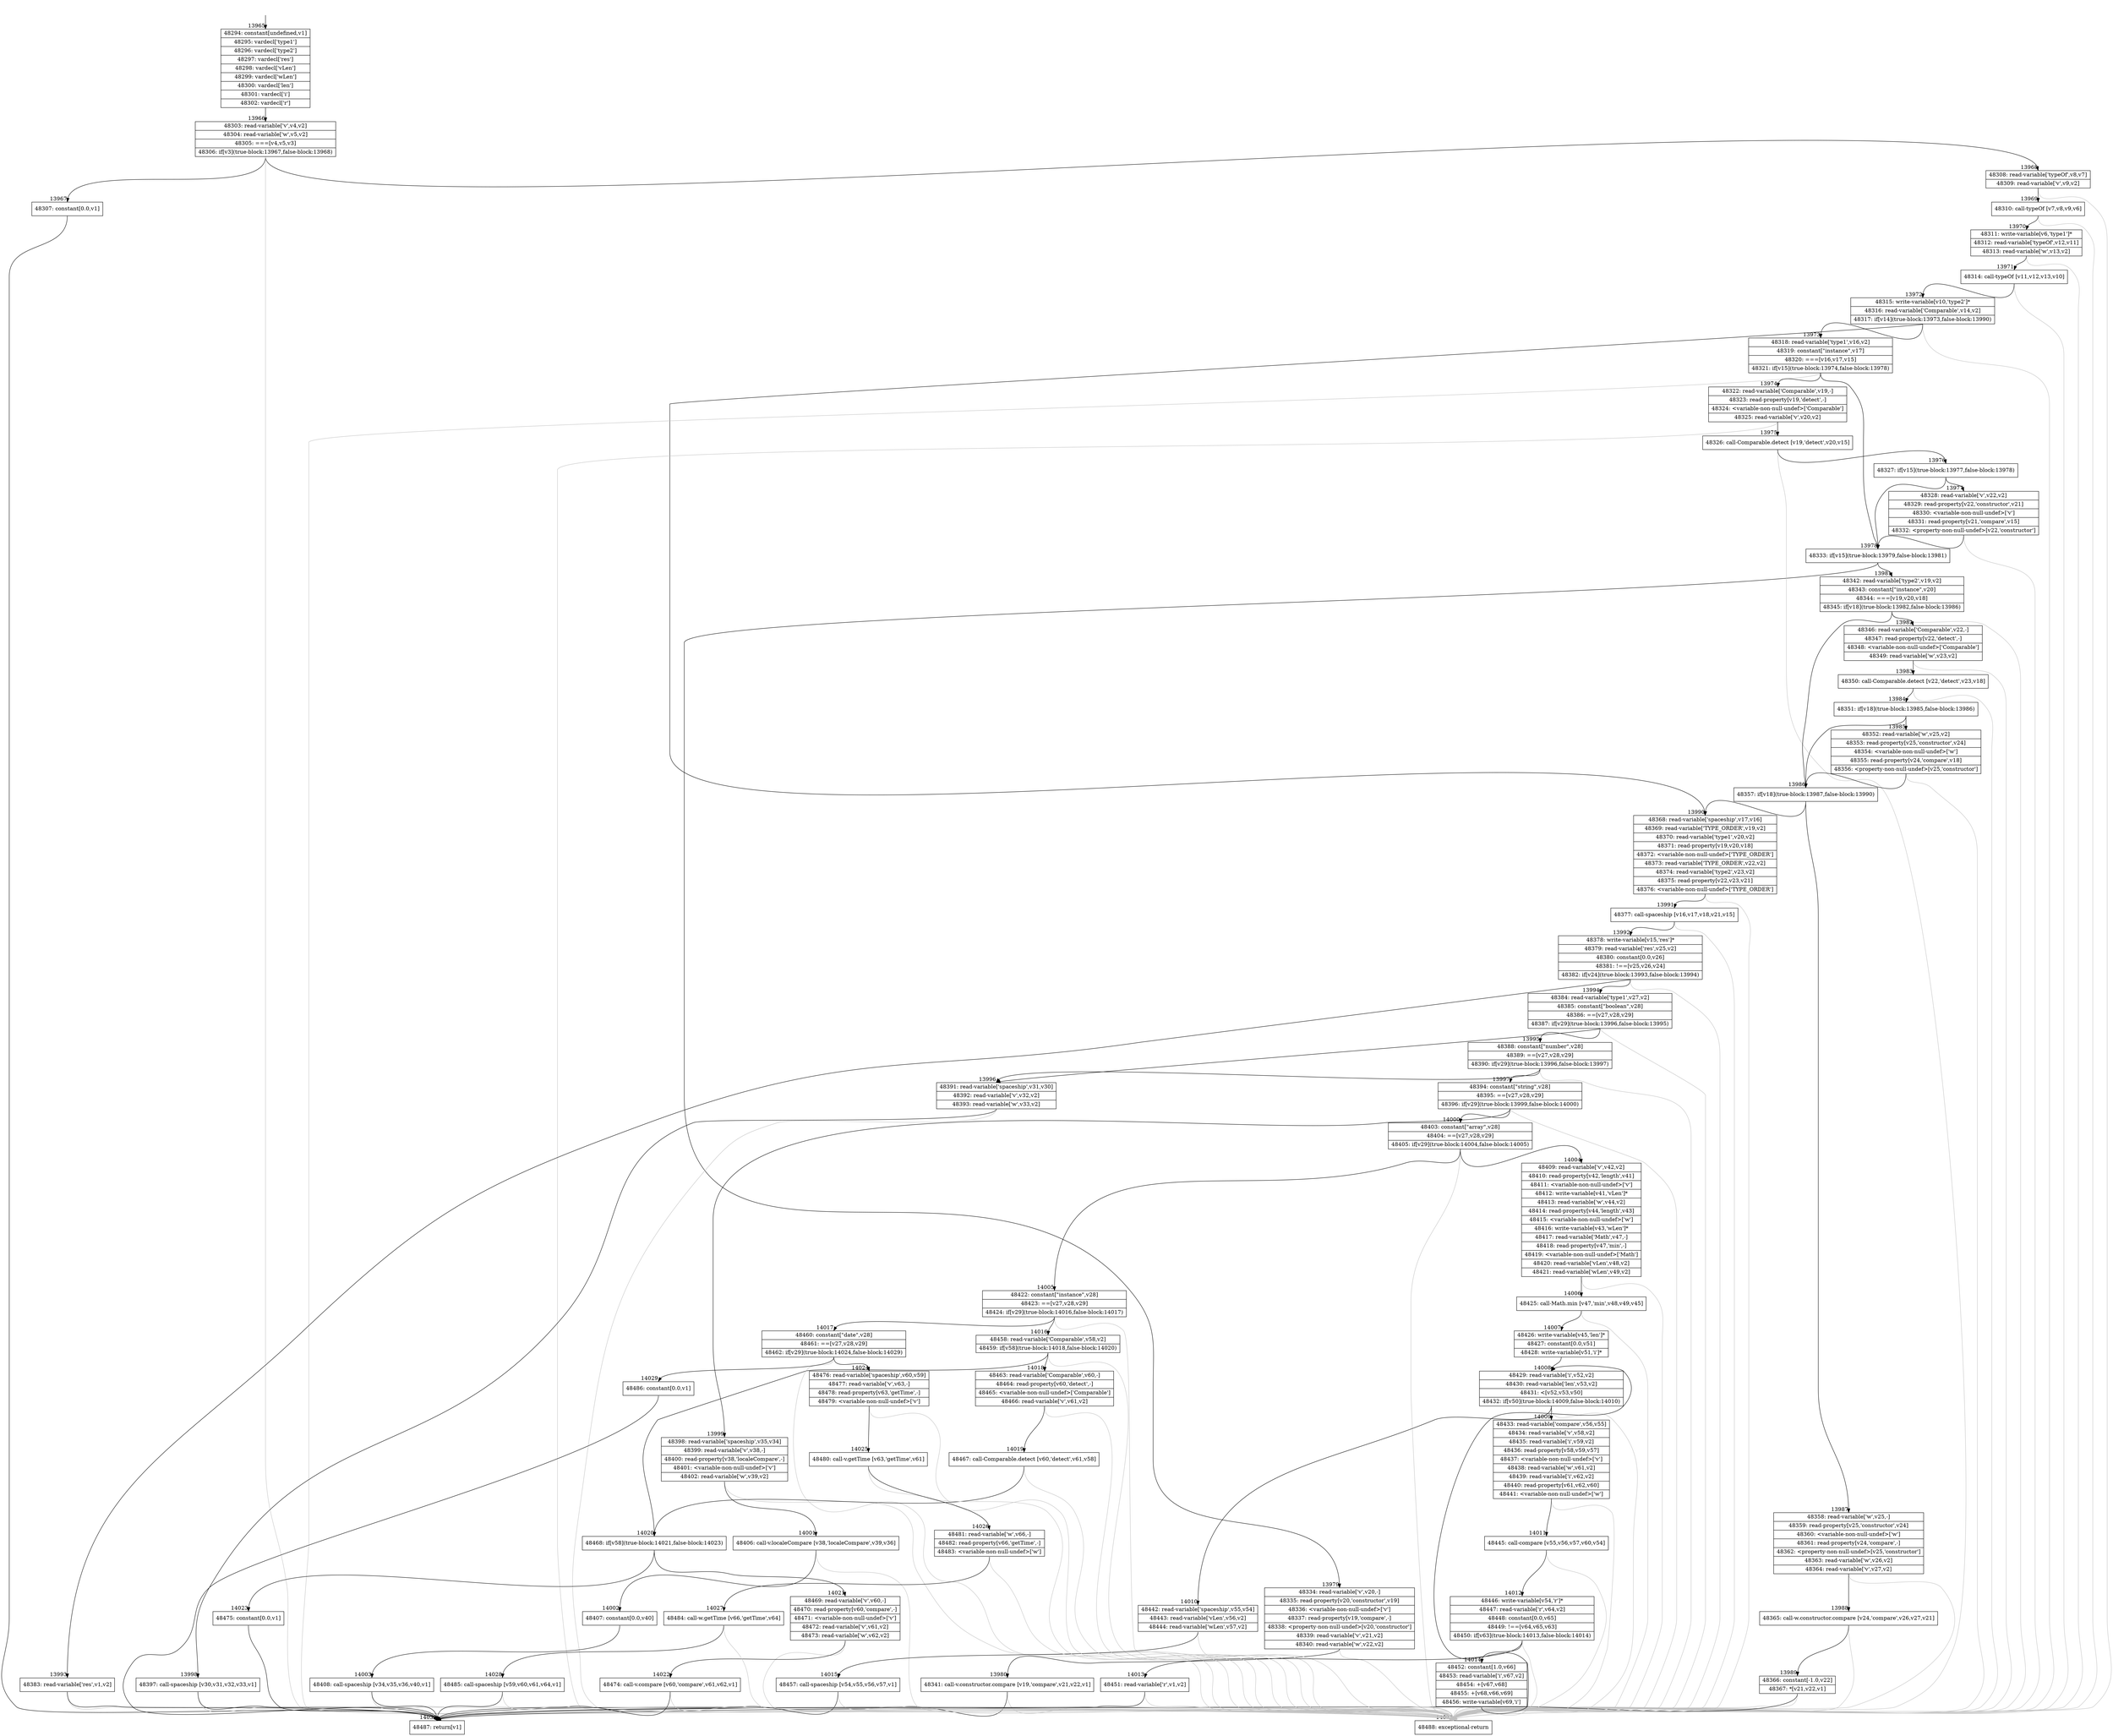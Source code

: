 digraph {
rankdir="TD"
BB_entry1156[shape=none,label=""];
BB_entry1156 -> BB13965 [tailport=s, headport=n, headlabel="    13965"]
BB13965 [shape=record label="{48294: constant[undefined,v1]|48295: vardecl['type1']|48296: vardecl['type2']|48297: vardecl['res']|48298: vardecl['vLen']|48299: vardecl['wLen']|48300: vardecl['len']|48301: vardecl['i']|48302: vardecl['r']}" ] 
BB13965 -> BB13966 [tailport=s, headport=n, headlabel="      13966"]
BB13966 [shape=record label="{48303: read-variable['v',v4,v2]|48304: read-variable['w',v5,v2]|48305: ===[v4,v5,v3]|48306: if[v3](true-block:13967,false-block:13968)}" ] 
BB13966 -> BB13967 [tailport=s, headport=n, headlabel="      13967"]
BB13966 -> BB13968 [tailport=s, headport=n, headlabel="      13968"]
BB13966 -> BB14031 [tailport=s, headport=n, color=gray, headlabel="      14031"]
BB13967 [shape=record label="{48307: constant[0.0,v1]}" ] 
BB13967 -> BB14030 [tailport=s, headport=n, headlabel="      14030"]
BB13968 [shape=record label="{48308: read-variable['typeOf',v8,v7]|48309: read-variable['v',v9,v2]}" ] 
BB13968 -> BB13969 [tailport=s, headport=n, headlabel="      13969"]
BB13968 -> BB14031 [tailport=s, headport=n, color=gray]
BB13969 [shape=record label="{48310: call-typeOf [v7,v8,v9,v6]}" ] 
BB13969 -> BB13970 [tailport=s, headport=n, headlabel="      13970"]
BB13969 -> BB14031 [tailport=s, headport=n, color=gray]
BB13970 [shape=record label="{48311: write-variable[v6,'type1']*|48312: read-variable['typeOf',v12,v11]|48313: read-variable['w',v13,v2]}" ] 
BB13970 -> BB13971 [tailport=s, headport=n, headlabel="      13971"]
BB13970 -> BB14031 [tailport=s, headport=n, color=gray]
BB13971 [shape=record label="{48314: call-typeOf [v11,v12,v13,v10]}" ] 
BB13971 -> BB13972 [tailport=s, headport=n, headlabel="      13972"]
BB13971 -> BB14031 [tailport=s, headport=n, color=gray]
BB13972 [shape=record label="{48315: write-variable[v10,'type2']*|48316: read-variable['Comparable',v14,v2]|48317: if[v14](true-block:13973,false-block:13990)}" ] 
BB13972 -> BB13973 [tailport=s, headport=n, headlabel="      13973"]
BB13972 -> BB13990 [tailport=s, headport=n, headlabel="      13990"]
BB13972 -> BB14031 [tailport=s, headport=n, color=gray]
BB13973 [shape=record label="{48318: read-variable['type1',v16,v2]|48319: constant[\"instance\",v17]|48320: ===[v16,v17,v15]|48321: if[v15](true-block:13974,false-block:13978)}" ] 
BB13973 -> BB13978 [tailport=s, headport=n, headlabel="      13978"]
BB13973 -> BB13974 [tailport=s, headport=n, headlabel="      13974"]
BB13973 -> BB14031 [tailport=s, headport=n, color=gray]
BB13974 [shape=record label="{48322: read-variable['Comparable',v19,-]|48323: read-property[v19,'detect',-]|48324: \<variable-non-null-undef\>['Comparable']|48325: read-variable['v',v20,v2]}" ] 
BB13974 -> BB13975 [tailport=s, headport=n, headlabel="      13975"]
BB13974 -> BB14031 [tailport=s, headport=n, color=gray]
BB13975 [shape=record label="{48326: call-Comparable.detect [v19,'detect',v20,v15]}" ] 
BB13975 -> BB13976 [tailport=s, headport=n, headlabel="      13976"]
BB13975 -> BB14031 [tailport=s, headport=n, color=gray]
BB13976 [shape=record label="{48327: if[v15](true-block:13977,false-block:13978)}" ] 
BB13976 -> BB13978 [tailport=s, headport=n]
BB13976 -> BB13977 [tailport=s, headport=n, headlabel="      13977"]
BB13977 [shape=record label="{48328: read-variable['v',v22,v2]|48329: read-property[v22,'constructor',v21]|48330: \<variable-non-null-undef\>['v']|48331: read-property[v21,'compare',v15]|48332: \<property-non-null-undef\>[v22,'constructor']}" ] 
BB13977 -> BB13978 [tailport=s, headport=n]
BB13977 -> BB14031 [tailport=s, headport=n, color=gray]
BB13978 [shape=record label="{48333: if[v15](true-block:13979,false-block:13981)}" ] 
BB13978 -> BB13979 [tailport=s, headport=n, headlabel="      13979"]
BB13978 -> BB13981 [tailport=s, headport=n, headlabel="      13981"]
BB13979 [shape=record label="{48334: read-variable['v',v20,-]|48335: read-property[v20,'constructor',v19]|48336: \<variable-non-null-undef\>['v']|48337: read-property[v19,'compare',-]|48338: \<property-non-null-undef\>[v20,'constructor']|48339: read-variable['v',v21,v2]|48340: read-variable['w',v22,v2]}" ] 
BB13979 -> BB13980 [tailport=s, headport=n, headlabel="      13980"]
BB13979 -> BB14031 [tailport=s, headport=n, color=gray]
BB13980 [shape=record label="{48341: call-v.constructor.compare [v19,'compare',v21,v22,v1]}" ] 
BB13980 -> BB14030 [tailport=s, headport=n]
BB13980 -> BB14031 [tailport=s, headport=n, color=gray]
BB13981 [shape=record label="{48342: read-variable['type2',v19,v2]|48343: constant[\"instance\",v20]|48344: ===[v19,v20,v18]|48345: if[v18](true-block:13982,false-block:13986)}" ] 
BB13981 -> BB13986 [tailport=s, headport=n, headlabel="      13986"]
BB13981 -> BB13982 [tailport=s, headport=n, headlabel="      13982"]
BB13981 -> BB14031 [tailport=s, headport=n, color=gray]
BB13982 [shape=record label="{48346: read-variable['Comparable',v22,-]|48347: read-property[v22,'detect',-]|48348: \<variable-non-null-undef\>['Comparable']|48349: read-variable['w',v23,v2]}" ] 
BB13982 -> BB13983 [tailport=s, headport=n, headlabel="      13983"]
BB13982 -> BB14031 [tailport=s, headport=n, color=gray]
BB13983 [shape=record label="{48350: call-Comparable.detect [v22,'detect',v23,v18]}" ] 
BB13983 -> BB13984 [tailport=s, headport=n, headlabel="      13984"]
BB13983 -> BB14031 [tailport=s, headport=n, color=gray]
BB13984 [shape=record label="{48351: if[v18](true-block:13985,false-block:13986)}" ] 
BB13984 -> BB13986 [tailport=s, headport=n]
BB13984 -> BB13985 [tailport=s, headport=n, headlabel="      13985"]
BB13985 [shape=record label="{48352: read-variable['w',v25,v2]|48353: read-property[v25,'constructor',v24]|48354: \<variable-non-null-undef\>['w']|48355: read-property[v24,'compare',v18]|48356: \<property-non-null-undef\>[v25,'constructor']}" ] 
BB13985 -> BB13986 [tailport=s, headport=n]
BB13985 -> BB14031 [tailport=s, headport=n, color=gray]
BB13986 [shape=record label="{48357: if[v18](true-block:13987,false-block:13990)}" ] 
BB13986 -> BB13987 [tailport=s, headport=n, headlabel="      13987"]
BB13986 -> BB13990 [tailport=s, headport=n]
BB13987 [shape=record label="{48358: read-variable['w',v25,-]|48359: read-property[v25,'constructor',v24]|48360: \<variable-non-null-undef\>['w']|48361: read-property[v24,'compare',-]|48362: \<property-non-null-undef\>[v25,'constructor']|48363: read-variable['w',v26,v2]|48364: read-variable['v',v27,v2]}" ] 
BB13987 -> BB13988 [tailport=s, headport=n, headlabel="      13988"]
BB13987 -> BB14031 [tailport=s, headport=n, color=gray]
BB13988 [shape=record label="{48365: call-w.constructor.compare [v24,'compare',v26,v27,v21]}" ] 
BB13988 -> BB13989 [tailport=s, headport=n, headlabel="      13989"]
BB13988 -> BB14031 [tailport=s, headport=n, color=gray]
BB13989 [shape=record label="{48366: constant[-1.0,v22]|48367: *[v21,v22,v1]}" ] 
BB13989 -> BB14030 [tailport=s, headport=n]
BB13989 -> BB14031 [tailport=s, headport=n, color=gray]
BB13990 [shape=record label="{48368: read-variable['spaceship',v17,v16]|48369: read-variable['TYPE_ORDER',v19,v2]|48370: read-variable['type1',v20,v2]|48371: read-property[v19,v20,v18]|48372: \<variable-non-null-undef\>['TYPE_ORDER']|48373: read-variable['TYPE_ORDER',v22,v2]|48374: read-variable['type2',v23,v2]|48375: read-property[v22,v23,v21]|48376: \<variable-non-null-undef\>['TYPE_ORDER']}" ] 
BB13990 -> BB13991 [tailport=s, headport=n, headlabel="      13991"]
BB13990 -> BB14031 [tailport=s, headport=n, color=gray]
BB13991 [shape=record label="{48377: call-spaceship [v16,v17,v18,v21,v15]}" ] 
BB13991 -> BB13992 [tailport=s, headport=n, headlabel="      13992"]
BB13991 -> BB14031 [tailport=s, headport=n, color=gray]
BB13992 [shape=record label="{48378: write-variable[v15,'res']*|48379: read-variable['res',v25,v2]|48380: constant[0.0,v26]|48381: !==[v25,v26,v24]|48382: if[v24](true-block:13993,false-block:13994)}" ] 
BB13992 -> BB13993 [tailport=s, headport=n, headlabel="      13993"]
BB13992 -> BB13994 [tailport=s, headport=n, headlabel="      13994"]
BB13992 -> BB14031 [tailport=s, headport=n, color=gray]
BB13993 [shape=record label="{48383: read-variable['res',v1,v2]}" ] 
BB13993 -> BB14030 [tailport=s, headport=n]
BB13993 -> BB14031 [tailport=s, headport=n, color=gray]
BB13994 [shape=record label="{48384: read-variable['type1',v27,v2]|48385: constant[\"boolean\",v28]|48386: ==[v27,v28,v29]|48387: if[v29](true-block:13996,false-block:13995)}" ] 
BB13994 -> BB13996 [tailport=s, headport=n, headlabel="      13996"]
BB13994 -> BB13995 [tailport=s, headport=n, headlabel="      13995"]
BB13994 -> BB14031 [tailport=s, headport=n, color=gray]
BB13995 [shape=record label="{48388: constant[\"number\",v28]|48389: ==[v27,v28,v29]|48390: if[v29](true-block:13996,false-block:13997)}" ] 
BB13995 -> BB13996 [tailport=s, headport=n]
BB13995 -> BB13997 [tailport=s, headport=n, headlabel="      13997"]
BB13995 -> BB14031 [tailport=s, headport=n, color=gray]
BB13996 [shape=record label="{48391: read-variable['spaceship',v31,v30]|48392: read-variable['v',v32,v2]|48393: read-variable['w',v33,v2]}" ] 
BB13996 -> BB13998 [tailport=s, headport=n, headlabel="      13998"]
BB13996 -> BB14031 [tailport=s, headport=n, color=gray]
BB13997 [shape=record label="{48394: constant[\"string\",v28]|48395: ==[v27,v28,v29]|48396: if[v29](true-block:13999,false-block:14000)}" ] 
BB13997 -> BB13999 [tailport=s, headport=n, headlabel="      13999"]
BB13997 -> BB14000 [tailport=s, headport=n, headlabel="      14000"]
BB13997 -> BB14031 [tailport=s, headport=n, color=gray]
BB13998 [shape=record label="{48397: call-spaceship [v30,v31,v32,v33,v1]}" ] 
BB13998 -> BB14030 [tailport=s, headport=n]
BB13998 -> BB14031 [tailport=s, headport=n, color=gray]
BB13999 [shape=record label="{48398: read-variable['spaceship',v35,v34]|48399: read-variable['v',v38,-]|48400: read-property[v38,'localeCompare',-]|48401: \<variable-non-null-undef\>['v']|48402: read-variable['w',v39,v2]}" ] 
BB13999 -> BB14001 [tailport=s, headport=n, headlabel="      14001"]
BB13999 -> BB14031 [tailport=s, headport=n, color=gray]
BB14000 [shape=record label="{48403: constant[\"array\",v28]|48404: ==[v27,v28,v29]|48405: if[v29](true-block:14004,false-block:14005)}" ] 
BB14000 -> BB14004 [tailport=s, headport=n, headlabel="      14004"]
BB14000 -> BB14005 [tailport=s, headport=n, headlabel="      14005"]
BB14000 -> BB14031 [tailport=s, headport=n, color=gray]
BB14001 [shape=record label="{48406: call-v.localeCompare [v38,'localeCompare',v39,v36]}" ] 
BB14001 -> BB14002 [tailport=s, headport=n, headlabel="      14002"]
BB14001 -> BB14031 [tailport=s, headport=n, color=gray]
BB14002 [shape=record label="{48407: constant[0.0,v40]}" ] 
BB14002 -> BB14003 [tailport=s, headport=n, headlabel="      14003"]
BB14003 [shape=record label="{48408: call-spaceship [v34,v35,v36,v40,v1]}" ] 
BB14003 -> BB14030 [tailport=s, headport=n]
BB14003 -> BB14031 [tailport=s, headport=n, color=gray]
BB14004 [shape=record label="{48409: read-variable['v',v42,v2]|48410: read-property[v42,'length',v41]|48411: \<variable-non-null-undef\>['v']|48412: write-variable[v41,'vLen']*|48413: read-variable['w',v44,v2]|48414: read-property[v44,'length',v43]|48415: \<variable-non-null-undef\>['w']|48416: write-variable[v43,'wLen']*|48417: read-variable['Math',v47,-]|48418: read-property[v47,'min',-]|48419: \<variable-non-null-undef\>['Math']|48420: read-variable['vLen',v48,v2]|48421: read-variable['wLen',v49,v2]}" ] 
BB14004 -> BB14006 [tailport=s, headport=n, headlabel="      14006"]
BB14004 -> BB14031 [tailport=s, headport=n, color=gray]
BB14005 [shape=record label="{48422: constant[\"instance\",v28]|48423: ==[v27,v28,v29]|48424: if[v29](true-block:14016,false-block:14017)}" ] 
BB14005 -> BB14016 [tailport=s, headport=n, headlabel="      14016"]
BB14005 -> BB14017 [tailport=s, headport=n, headlabel="      14017"]
BB14005 -> BB14031 [tailport=s, headport=n, color=gray]
BB14006 [shape=record label="{48425: call-Math.min [v47,'min',v48,v49,v45]}" ] 
BB14006 -> BB14007 [tailport=s, headport=n, headlabel="      14007"]
BB14006 -> BB14031 [tailport=s, headport=n, color=gray]
BB14007 [shape=record label="{48426: write-variable[v45,'len']*|48427: constant[0.0,v51]|48428: write-variable[v51,'i']*}" ] 
BB14007 -> BB14008 [tailport=s, headport=n, headlabel="      14008"]
BB14008 [shape=record label="{48429: read-variable['i',v52,v2]|48430: read-variable['len',v53,v2]|48431: \<[v52,v53,v50]|48432: if[v50](true-block:14009,false-block:14010)}" ] 
BB14008 -> BB14009 [tailport=s, headport=n, headlabel="      14009"]
BB14008 -> BB14010 [tailport=s, headport=n, headlabel="      14010"]
BB14008 -> BB14031 [tailport=s, headport=n, color=gray]
BB14009 [shape=record label="{48433: read-variable['compare',v56,v55]|48434: read-variable['v',v58,v2]|48435: read-variable['i',v59,v2]|48436: read-property[v58,v59,v57]|48437: \<variable-non-null-undef\>['v']|48438: read-variable['w',v61,v2]|48439: read-variable['i',v62,v2]|48440: read-property[v61,v62,v60]|48441: \<variable-non-null-undef\>['w']}" ] 
BB14009 -> BB14011 [tailport=s, headport=n, headlabel="      14011"]
BB14009 -> BB14031 [tailport=s, headport=n, color=gray]
BB14010 [shape=record label="{48442: read-variable['spaceship',v55,v54]|48443: read-variable['vLen',v56,v2]|48444: read-variable['wLen',v57,v2]}" ] 
BB14010 -> BB14015 [tailport=s, headport=n, headlabel="      14015"]
BB14010 -> BB14031 [tailport=s, headport=n, color=gray]
BB14011 [shape=record label="{48445: call-compare [v55,v56,v57,v60,v54]}" ] 
BB14011 -> BB14012 [tailport=s, headport=n, headlabel="      14012"]
BB14011 -> BB14031 [tailport=s, headport=n, color=gray]
BB14012 [shape=record label="{48446: write-variable[v54,'r']*|48447: read-variable['r',v64,v2]|48448: constant[0.0,v65]|48449: !==[v64,v65,v63]|48450: if[v63](true-block:14013,false-block:14014)}" ] 
BB14012 -> BB14013 [tailport=s, headport=n, headlabel="      14013"]
BB14012 -> BB14014 [tailport=s, headport=n, headlabel="      14014"]
BB14012 -> BB14031 [tailport=s, headport=n, color=gray]
BB14013 [shape=record label="{48451: read-variable['r',v1,v2]}" ] 
BB14013 -> BB14030 [tailport=s, headport=n]
BB14013 -> BB14031 [tailport=s, headport=n, color=gray]
BB14014 [shape=record label="{48452: constant[1.0,v66]|48453: read-variable['i',v67,v2]|48454: +[v67,v68]|48455: +[v68,v66,v69]|48456: write-variable[v69,'i']}" ] 
BB14014 -> BB14008 [tailport=s, headport=n]
BB14014 -> BB14031 [tailport=s, headport=n, color=gray]
BB14015 [shape=record label="{48457: call-spaceship [v54,v55,v56,v57,v1]}" ] 
BB14015 -> BB14030 [tailport=s, headport=n]
BB14015 -> BB14031 [tailport=s, headport=n, color=gray]
BB14016 [shape=record label="{48458: read-variable['Comparable',v58,v2]|48459: if[v58](true-block:14018,false-block:14020)}" ] 
BB14016 -> BB14020 [tailport=s, headport=n, headlabel="      14020"]
BB14016 -> BB14018 [tailport=s, headport=n, headlabel="      14018"]
BB14016 -> BB14031 [tailport=s, headport=n, color=gray]
BB14017 [shape=record label="{48460: constant[\"date\",v28]|48461: ==[v27,v28,v29]|48462: if[v29](true-block:14024,false-block:14029)}" ] 
BB14017 -> BB14024 [tailport=s, headport=n, headlabel="      14024"]
BB14017 -> BB14029 [tailport=s, headport=n, headlabel="      14029"]
BB14017 -> BB14031 [tailport=s, headport=n, color=gray]
BB14018 [shape=record label="{48463: read-variable['Comparable',v60,-]|48464: read-property[v60,'detect',-]|48465: \<variable-non-null-undef\>['Comparable']|48466: read-variable['v',v61,v2]}" ] 
BB14018 -> BB14019 [tailport=s, headport=n, headlabel="      14019"]
BB14018 -> BB14031 [tailport=s, headport=n, color=gray]
BB14019 [shape=record label="{48467: call-Comparable.detect [v60,'detect',v61,v58]}" ] 
BB14019 -> BB14020 [tailport=s, headport=n]
BB14019 -> BB14031 [tailport=s, headport=n, color=gray]
BB14020 [shape=record label="{48468: if[v58](true-block:14021,false-block:14023)}" ] 
BB14020 -> BB14021 [tailport=s, headport=n, headlabel="      14021"]
BB14020 -> BB14023 [tailport=s, headport=n, headlabel="      14023"]
BB14021 [shape=record label="{48469: read-variable['v',v60,-]|48470: read-property[v60,'compare',-]|48471: \<variable-non-null-undef\>['v']|48472: read-variable['v',v61,v2]|48473: read-variable['w',v62,v2]}" ] 
BB14021 -> BB14022 [tailport=s, headport=n, headlabel="      14022"]
BB14021 -> BB14031 [tailport=s, headport=n, color=gray]
BB14022 [shape=record label="{48474: call-v.compare [v60,'compare',v61,v62,v1]}" ] 
BB14022 -> BB14030 [tailport=s, headport=n]
BB14022 -> BB14031 [tailport=s, headport=n, color=gray]
BB14023 [shape=record label="{48475: constant[0.0,v1]}" ] 
BB14023 -> BB14030 [tailport=s, headport=n]
BB14024 [shape=record label="{48476: read-variable['spaceship',v60,v59]|48477: read-variable['v',v63,-]|48478: read-property[v63,'getTime',-]|48479: \<variable-non-null-undef\>['v']}" ] 
BB14024 -> BB14025 [tailport=s, headport=n, headlabel="      14025"]
BB14024 -> BB14031 [tailport=s, headport=n, color=gray]
BB14025 [shape=record label="{48480: call-v.getTime [v63,'getTime',v61]}" ] 
BB14025 -> BB14026 [tailport=s, headport=n, headlabel="      14026"]
BB14025 -> BB14031 [tailport=s, headport=n, color=gray]
BB14026 [shape=record label="{48481: read-variable['w',v66,-]|48482: read-property[v66,'getTime',-]|48483: \<variable-non-null-undef\>['w']}" ] 
BB14026 -> BB14027 [tailport=s, headport=n, headlabel="      14027"]
BB14026 -> BB14031 [tailport=s, headport=n, color=gray]
BB14027 [shape=record label="{48484: call-w.getTime [v66,'getTime',v64]}" ] 
BB14027 -> BB14028 [tailport=s, headport=n, headlabel="      14028"]
BB14027 -> BB14031 [tailport=s, headport=n, color=gray]
BB14028 [shape=record label="{48485: call-spaceship [v59,v60,v61,v64,v1]}" ] 
BB14028 -> BB14030 [tailport=s, headport=n]
BB14028 -> BB14031 [tailport=s, headport=n, color=gray]
BB14029 [shape=record label="{48486: constant[0.0,v1]}" ] 
BB14029 -> BB14030 [tailport=s, headport=n]
BB14030 [shape=record label="{48487: return[v1]}" ] 
BB14031 [shape=record label="{48488: exceptional-return}" ] 
//#$~ 25978
}

